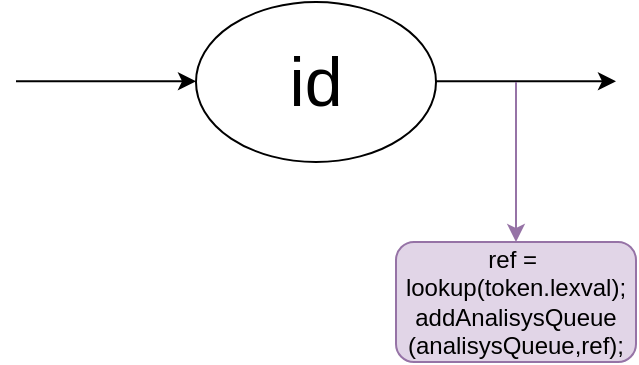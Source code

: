 <mxfile version="12.8.1" type="device"><diagram id="I5BP6vOR_1D-y6K9_unL" name="Page-1"><mxGraphModel dx="1396" dy="302" grid="1" gridSize="10" guides="1" tooltips="1" connect="1" arrows="1" fold="1" page="1" pageScale="1" pageWidth="827" pageHeight="1169" math="0" shadow="0"><root><mxCell id="0"/><mxCell id="1" parent="0"/><mxCell id="Dvv93qsHE8iZuxDN588F-62" value="" style="group" parent="1" vertex="1" connectable="0"><mxGeometry width="300" height="80" as="geometry"/></mxCell><mxCell id="Dvv93qsHE8iZuxDN588F-56" value="&lt;span style=&quot;font-size: 34px&quot;&gt;id&lt;/span&gt;" style="ellipse;whiteSpace=wrap;html=1;" parent="Dvv93qsHE8iZuxDN588F-62" vertex="1"><mxGeometry x="90" width="120" height="80" as="geometry"/></mxCell><mxCell id="Dvv93qsHE8iZuxDN588F-16" value="" style="endArrow=classic;html=1;entryX=0;entryY=0.5;entryDx=0;entryDy=0;" parent="Dvv93qsHE8iZuxDN588F-62" edge="1"><mxGeometry width="50" height="50" relative="1" as="geometry"><mxPoint y="39.64" as="sourcePoint"/><mxPoint x="90" y="39.64" as="targetPoint"/></mxGeometry></mxCell><mxCell id="Dvv93qsHE8iZuxDN588F-43" value="" style="endArrow=classic;html=1;entryX=0;entryY=0.5;entryDx=0;entryDy=0;" parent="Dvv93qsHE8iZuxDN588F-62" edge="1"><mxGeometry width="50" height="50" relative="1" as="geometry"><mxPoint x="210" y="39.64" as="sourcePoint"/><mxPoint x="300" y="39.64" as="targetPoint"/></mxGeometry></mxCell><mxCell id="hjJrfALZerwHWosi8WqS-2" value="" style="endArrow=classic;html=1;fillColor=#e1d5e7;strokeColor=#9673a6;" parent="Dvv93qsHE8iZuxDN588F-62" target="hjJrfALZerwHWosi8WqS-1" edge="1"><mxGeometry width="50" height="50" relative="1" as="geometry"><mxPoint x="250" y="40" as="sourcePoint"/><mxPoint x="250" y="40" as="targetPoint"/></mxGeometry></mxCell><mxCell id="hjJrfALZerwHWosi8WqS-1" value="ref =&amp;nbsp;&lt;br&gt;lookup(token.lexval);&lt;br&gt;addAnalisysQueue&lt;br&gt;(analisysQueue,ref);" style="rounded=1;whiteSpace=wrap;html=1;fillColor=#e1d5e7;strokeColor=#9673a6;" parent="1" vertex="1"><mxGeometry x="190" y="120" width="120" height="60" as="geometry"/></mxCell></root></mxGraphModel></diagram></mxfile>